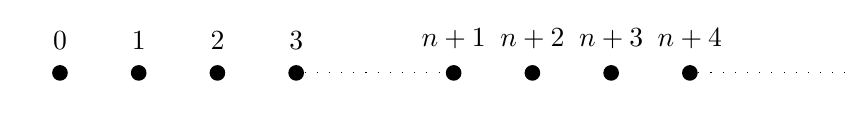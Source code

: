 \begin{tikzpicture}
  \foreach \x [evaluate={\xi=int(\x-4);}] in {0,...,3,5,6,...,8}
    {
    \node[fill,circle,inner sep=2pt,label={[above=2pt]90:{\ifnum\x<4\relax\x\else$n+\xi$\fi}}]
          (n-\x) at (\x,0) {};
    }
\draw[loosely dotted] (n-3) -- (n-5) (n-8) -- ++(2cm,0);
\end{tikzpicture}